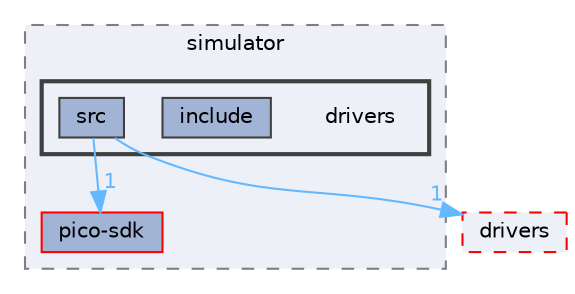 digraph "drivers"
{
 // INTERACTIVE_SVG=YES
 // LATEX_PDF_SIZE
  bgcolor="transparent";
  edge [fontname=Helvetica,fontsize=10,labelfontname=Helvetica,labelfontsize=10];
  node [fontname=Helvetica,fontsize=10,shape=box,height=0.2,width=0.4];
  compound=true
  subgraph clusterdir_420f87287d5a5fc6f35b7971ed84ed3f {
    graph [ bgcolor="#edf0f7", pencolor="grey50", label="simulator", fontname=Helvetica,fontsize=10 style="filled,dashed", URL="dir_420f87287d5a5fc6f35b7971ed84ed3f.html",tooltip=""]
  dir_50d24a8f40ac403b761e864df7577972 [label="pico-sdk", fillcolor="#a2b4d6", color="red", style="filled", URL="dir_50d24a8f40ac403b761e864df7577972.html",tooltip=""];
  subgraph clusterdir_b37173b42009e9c0aab15ac7c44cbd59 {
    graph [ bgcolor="#edf0f7", pencolor="grey25", label="", fontname=Helvetica,fontsize=10 style="filled,bold", URL="dir_b37173b42009e9c0aab15ac7c44cbd59.html",tooltip=""]
    dir_b37173b42009e9c0aab15ac7c44cbd59 [shape=plaintext, label="drivers"];
  dir_e0c28f259916b44622797bb21235068e [label="include", fillcolor="#a2b4d6", color="grey25", style="filled", URL="dir_e0c28f259916b44622797bb21235068e.html",tooltip=""];
  dir_e9a419ad477fbfb31692bc2aec8bbacd [label="src", fillcolor="#a2b4d6", color="grey25", style="filled", URL="dir_e9a419ad477fbfb31692bc2aec8bbacd.html",tooltip=""];
  }
  }
  dir_ce9acbebd20a964a9fb527ea0a00b86e [label="drivers", fillcolor="#edf0f7", color="red", style="filled,dashed", URL="dir_ce9acbebd20a964a9fb527ea0a00b86e.html",tooltip=""];
  dir_e9a419ad477fbfb31692bc2aec8bbacd->dir_50d24a8f40ac403b761e864df7577972 [headlabel="1", labeldistance=1.5 headhref="dir_000023_000018.html" href="dir_000023_000018.html" color="steelblue1" fontcolor="steelblue1"];
  dir_e9a419ad477fbfb31692bc2aec8bbacd->dir_ce9acbebd20a964a9fb527ea0a00b86e [headlabel="1", labeldistance=1.5 headhref="dir_000023_000003.html" href="dir_000023_000003.html" color="steelblue1" fontcolor="steelblue1"];
}

